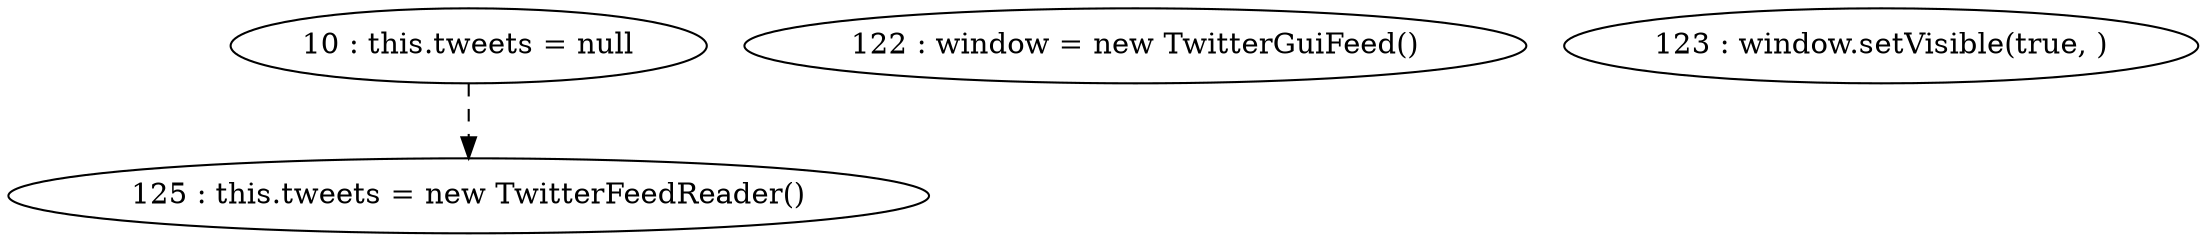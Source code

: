 digraph G {
"10 : this.tweets = null"
"10 : this.tweets = null" -> "125 : this.tweets = new TwitterFeedReader()" [style=dashed]
"122 : window = new TwitterGuiFeed()"
"123 : window.setVisible(true, )"
"125 : this.tweets = new TwitterFeedReader()"
}
